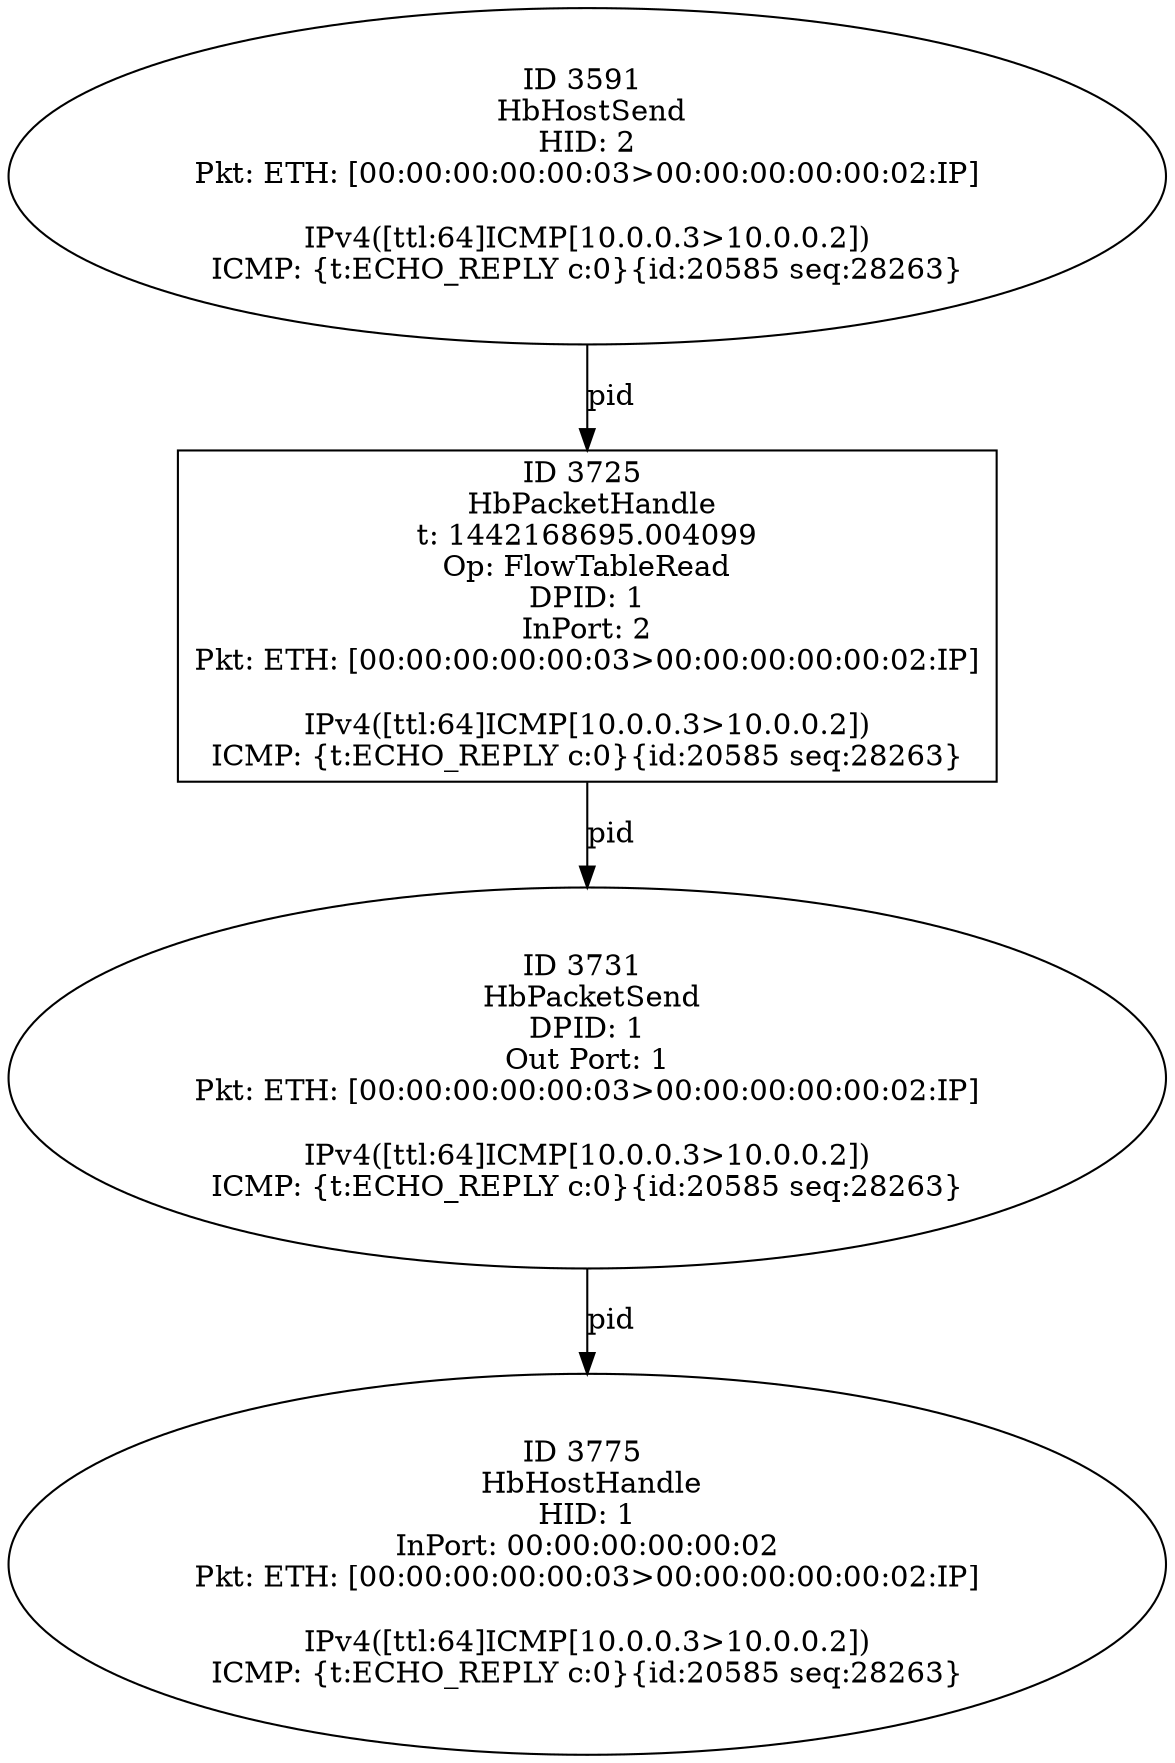 strict digraph G {
3591 [shape=oval, event=<hb_events.HbHostSend object at 0x1078eb910>, label="ID 3591 
 HbHostSend
HID: 2
Pkt: ETH: [00:00:00:00:00:03>00:00:00:00:00:02:IP]

IPv4([ttl:64]ICMP[10.0.0.3>10.0.0.2])
ICMP: {t:ECHO_REPLY c:0}{id:20585 seq:28263}"];
3731 [shape=oval, event=<hb_events.HbPacketSend object at 0x10795cf90>, label="ID 3731 
 HbPacketSend
DPID: 1
Out Port: 1
Pkt: ETH: [00:00:00:00:00:03>00:00:00:00:00:02:IP]

IPv4([ttl:64]ICMP[10.0.0.3>10.0.0.2])
ICMP: {t:ECHO_REPLY c:0}{id:20585 seq:28263}"];
3725 [shape=box, event=<hb_events.HbPacketHandle object at 0x10795c290>, label="ID 3725 
 HbPacketHandle
t: 1442168695.004099
Op: FlowTableRead
DPID: 1
InPort: 2
Pkt: ETH: [00:00:00:00:00:03>00:00:00:00:00:02:IP]

IPv4([ttl:64]ICMP[10.0.0.3>10.0.0.2])
ICMP: {t:ECHO_REPLY c:0}{id:20585 seq:28263}"];
3775 [shape=oval, event=<hb_events.HbHostHandle object at 0x10797e290>, label="ID 3775 
 HbHostHandle
HID: 1
InPort: 00:00:00:00:00:02
Pkt: ETH: [00:00:00:00:00:03>00:00:00:00:00:02:IP]

IPv4([ttl:64]ICMP[10.0.0.3>10.0.0.2])
ICMP: {t:ECHO_REPLY c:0}{id:20585 seq:28263}"];
3731 -> 3775  [rel=pid, label=pid];
3725 -> 3731  [rel=pid, label=pid];
3591 -> 3725  [rel=pid, label=pid];
}
